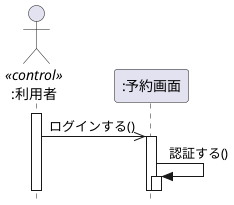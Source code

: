 @startuml 演習4-2_SD_利用者と予約画面.pu
hide footbox
skinparam style strictuml

actor ":利用者" as user <<control>>
participant ":予約画面" as login

activate user
user ->> login: ログインする()
activate login
login -> login: 認証する()
activate login
@enduml